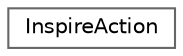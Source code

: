digraph "类继承关系图"
{
 // LATEX_PDF_SIZE
  bgcolor="transparent";
  edge [fontname=Helvetica,fontsize=10,labelfontname=Helvetica,labelfontsize=10];
  node [fontname=Helvetica,fontsize=10,shape=box,height=0.2,width=0.4];
  rankdir="LR";
  Node0 [id="Node000000",label="InspireAction",height=0.2,width=0.4,color="grey40", fillcolor="white", style="filled",URL="$class_inspire_action.html",tooltip=" "];
}
